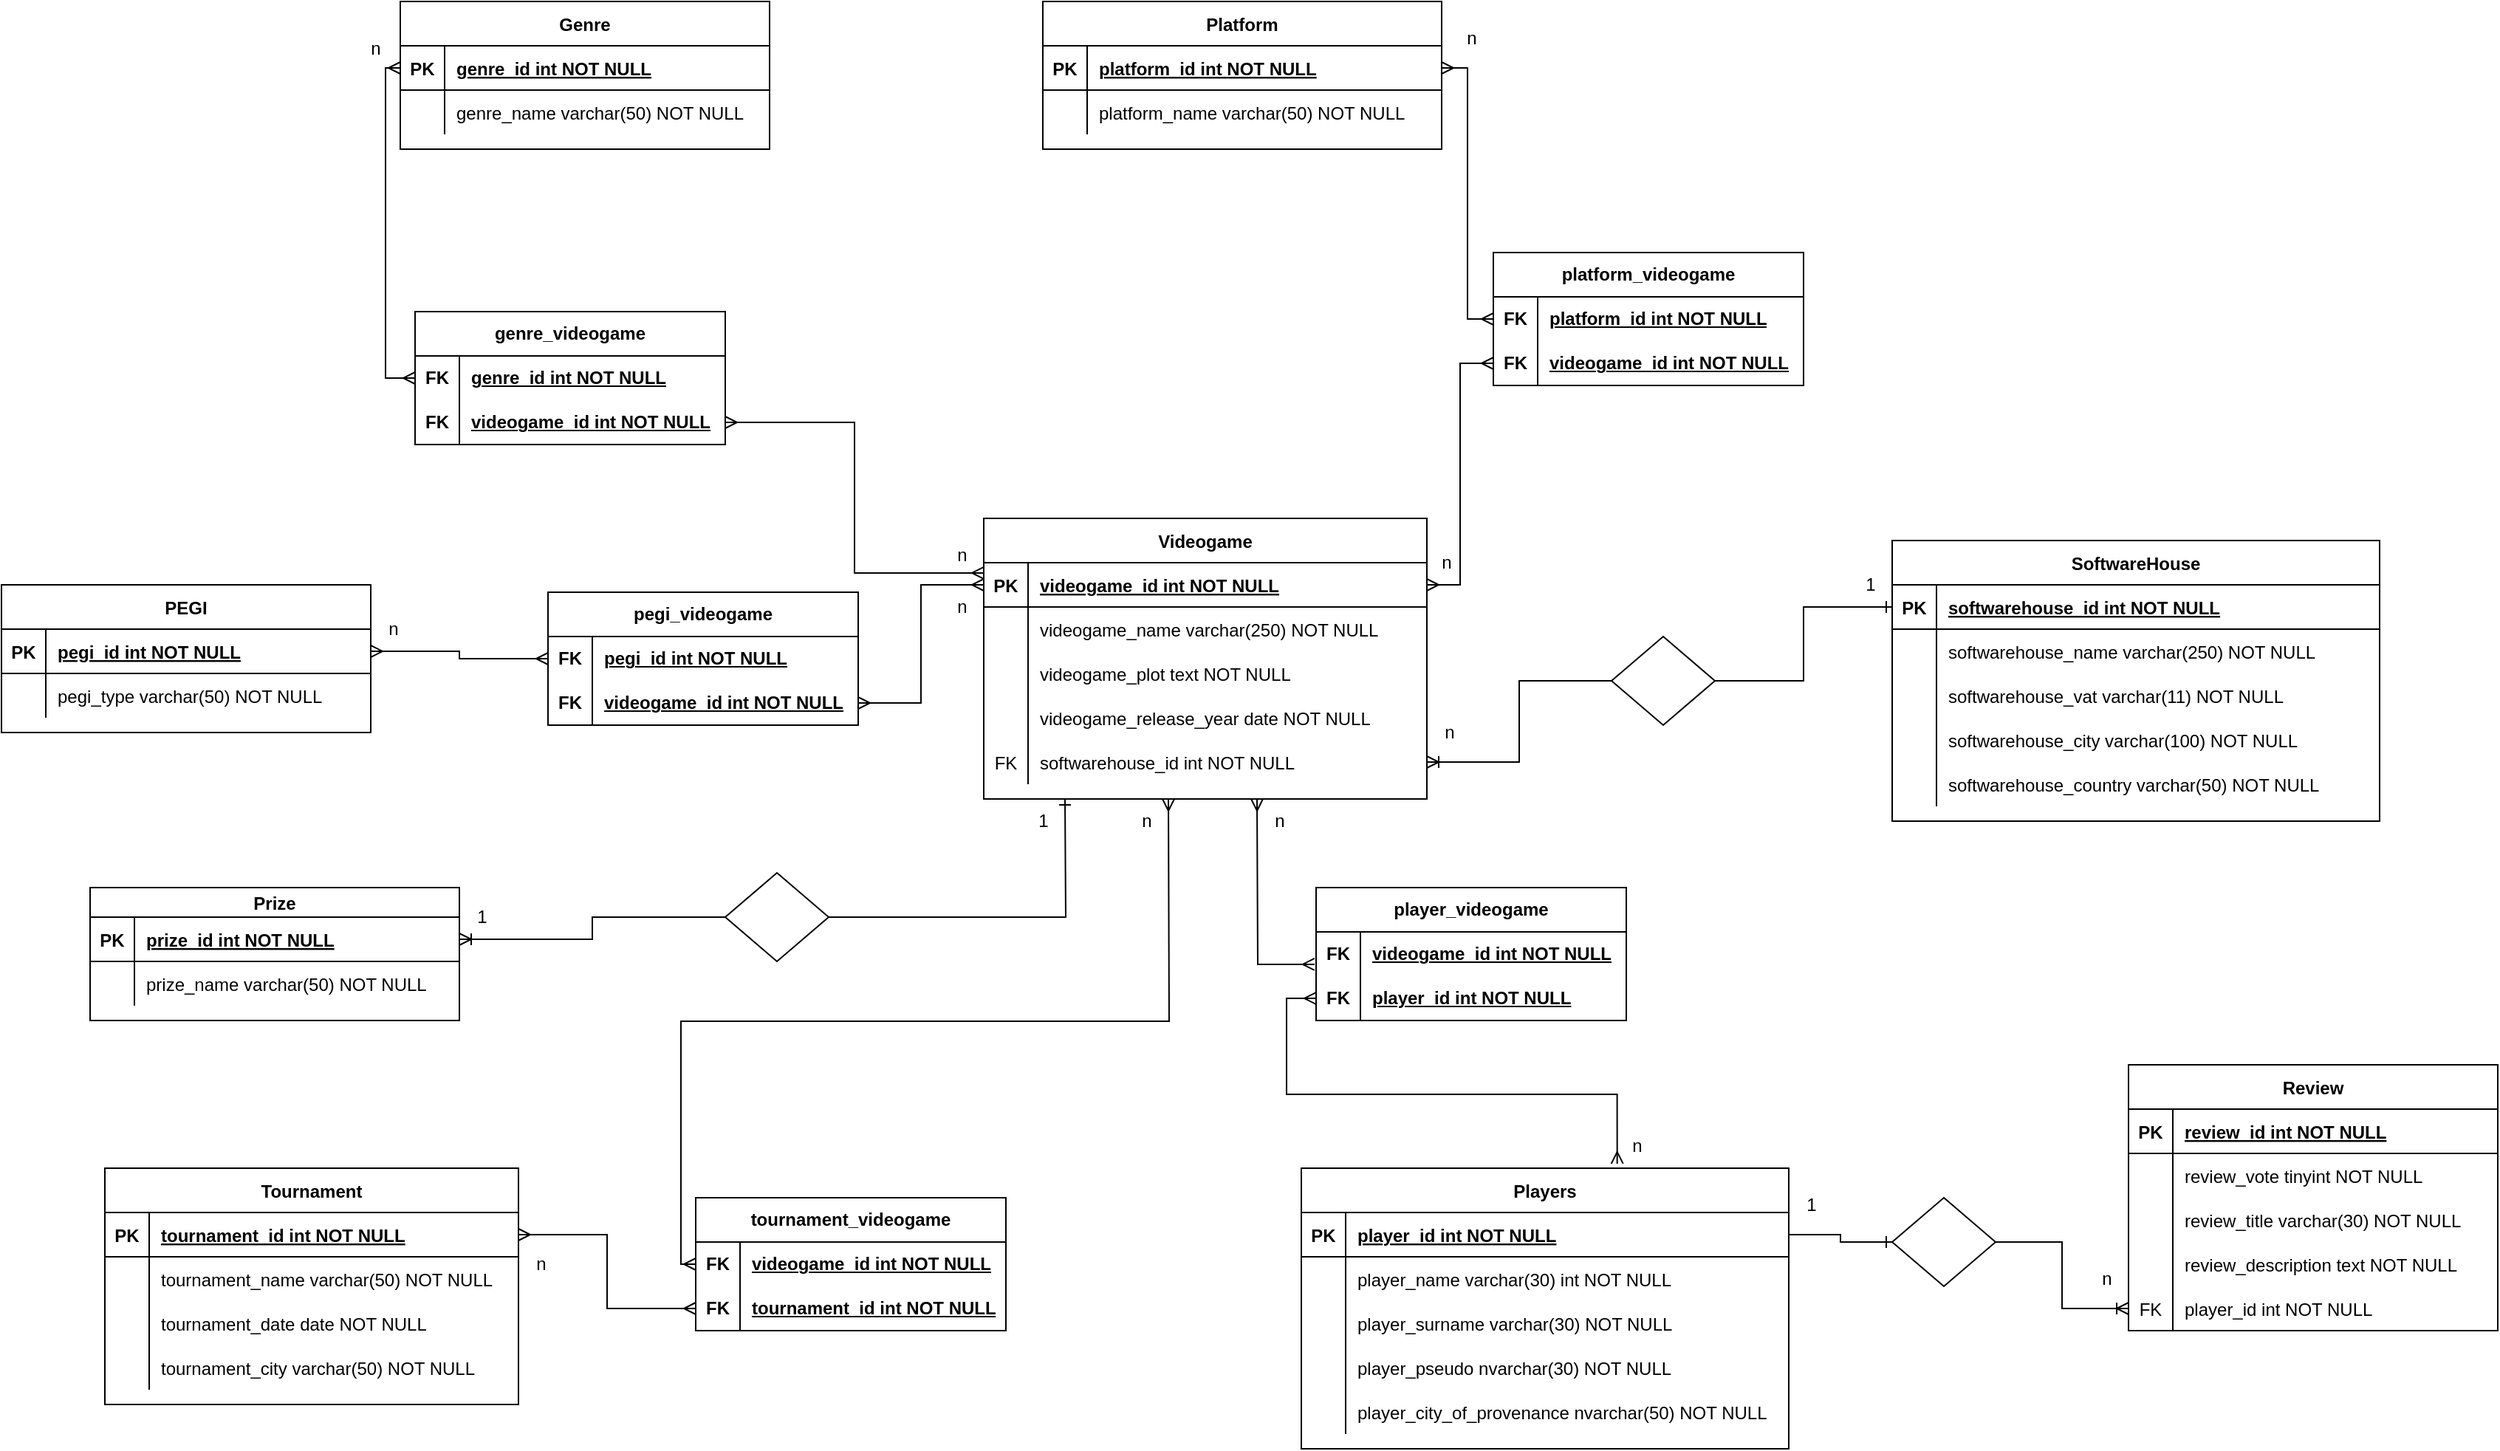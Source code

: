 <mxfile version="21.7.5" type="device">
  <diagram id="R2lEEEUBdFMjLlhIrx00" name="Page-1">
    <mxGraphModel dx="2284" dy="750" grid="1" gridSize="10" guides="1" tooltips="1" connect="1" arrows="1" fold="1" page="1" pageScale="1" pageWidth="850" pageHeight="1100" math="0" shadow="0" extFonts="Permanent Marker^https://fonts.googleapis.com/css?family=Permanent+Marker">
      <root>
        <mxCell id="0" />
        <mxCell id="1" parent="0" />
        <mxCell id="C-vyLk0tnHw3VtMMgP7b-2" value="SoftwareHouse" style="shape=table;startSize=30;container=1;collapsible=1;childLayout=tableLayout;fixedRows=1;rowLines=0;fontStyle=1;align=center;resizeLast=1;" parent="1" vertex="1">
          <mxGeometry x="1180" y="685" width="330" height="190" as="geometry" />
        </mxCell>
        <mxCell id="C-vyLk0tnHw3VtMMgP7b-3" value="" style="shape=partialRectangle;collapsible=0;dropTarget=0;pointerEvents=0;fillColor=none;points=[[0,0.5],[1,0.5]];portConstraint=eastwest;top=0;left=0;right=0;bottom=1;" parent="C-vyLk0tnHw3VtMMgP7b-2" vertex="1">
          <mxGeometry y="30" width="330" height="30" as="geometry" />
        </mxCell>
        <mxCell id="C-vyLk0tnHw3VtMMgP7b-4" value="PK" style="shape=partialRectangle;overflow=hidden;connectable=0;fillColor=none;top=0;left=0;bottom=0;right=0;fontStyle=1;" parent="C-vyLk0tnHw3VtMMgP7b-3" vertex="1">
          <mxGeometry width="30" height="30" as="geometry">
            <mxRectangle width="30" height="30" as="alternateBounds" />
          </mxGeometry>
        </mxCell>
        <mxCell id="C-vyLk0tnHw3VtMMgP7b-5" value="softwarehouse_id int NOT NULL " style="shape=partialRectangle;overflow=hidden;connectable=0;fillColor=none;top=0;left=0;bottom=0;right=0;align=left;spacingLeft=6;fontStyle=5;" parent="C-vyLk0tnHw3VtMMgP7b-3" vertex="1">
          <mxGeometry x="30" width="300" height="30" as="geometry">
            <mxRectangle width="300" height="30" as="alternateBounds" />
          </mxGeometry>
        </mxCell>
        <mxCell id="C-vyLk0tnHw3VtMMgP7b-6" value="" style="shape=partialRectangle;collapsible=0;dropTarget=0;pointerEvents=0;fillColor=none;points=[[0,0.5],[1,0.5]];portConstraint=eastwest;top=0;left=0;right=0;bottom=0;" parent="C-vyLk0tnHw3VtMMgP7b-2" vertex="1">
          <mxGeometry y="60" width="330" height="30" as="geometry" />
        </mxCell>
        <mxCell id="C-vyLk0tnHw3VtMMgP7b-7" value="" style="shape=partialRectangle;overflow=hidden;connectable=0;fillColor=none;top=0;left=0;bottom=0;right=0;" parent="C-vyLk0tnHw3VtMMgP7b-6" vertex="1">
          <mxGeometry width="30" height="30" as="geometry">
            <mxRectangle width="30" height="30" as="alternateBounds" />
          </mxGeometry>
        </mxCell>
        <mxCell id="C-vyLk0tnHw3VtMMgP7b-8" value="softwarehouse_name varchar(250) NOT NULL" style="shape=partialRectangle;overflow=hidden;connectable=0;fillColor=none;top=0;left=0;bottom=0;right=0;align=left;spacingLeft=6;" parent="C-vyLk0tnHw3VtMMgP7b-6" vertex="1">
          <mxGeometry x="30" width="300" height="30" as="geometry">
            <mxRectangle width="300" height="30" as="alternateBounds" />
          </mxGeometry>
        </mxCell>
        <mxCell id="C-vyLk0tnHw3VtMMgP7b-9" value="" style="shape=partialRectangle;collapsible=0;dropTarget=0;pointerEvents=0;fillColor=none;points=[[0,0.5],[1,0.5]];portConstraint=eastwest;top=0;left=0;right=0;bottom=0;" parent="C-vyLk0tnHw3VtMMgP7b-2" vertex="1">
          <mxGeometry y="90" width="330" height="30" as="geometry" />
        </mxCell>
        <mxCell id="C-vyLk0tnHw3VtMMgP7b-10" value="" style="shape=partialRectangle;overflow=hidden;connectable=0;fillColor=none;top=0;left=0;bottom=0;right=0;" parent="C-vyLk0tnHw3VtMMgP7b-9" vertex="1">
          <mxGeometry width="30" height="30" as="geometry">
            <mxRectangle width="30" height="30" as="alternateBounds" />
          </mxGeometry>
        </mxCell>
        <mxCell id="C-vyLk0tnHw3VtMMgP7b-11" value="softwarehouse_vat varchar(11) NOT NULL" style="shape=partialRectangle;overflow=hidden;connectable=0;fillColor=none;top=0;left=0;bottom=0;right=0;align=left;spacingLeft=6;" parent="C-vyLk0tnHw3VtMMgP7b-9" vertex="1">
          <mxGeometry x="30" width="300" height="30" as="geometry">
            <mxRectangle width="300" height="30" as="alternateBounds" />
          </mxGeometry>
        </mxCell>
        <mxCell id="b-ifQ3O4qDk8YQZ3brf4-93" value="" style="shape=partialRectangle;collapsible=0;dropTarget=0;pointerEvents=0;fillColor=none;points=[[0,0.5],[1,0.5]];portConstraint=eastwest;top=0;left=0;right=0;bottom=0;" parent="C-vyLk0tnHw3VtMMgP7b-2" vertex="1">
          <mxGeometry y="120" width="330" height="30" as="geometry" />
        </mxCell>
        <mxCell id="b-ifQ3O4qDk8YQZ3brf4-94" value="" style="shape=partialRectangle;overflow=hidden;connectable=0;fillColor=none;top=0;left=0;bottom=0;right=0;" parent="b-ifQ3O4qDk8YQZ3brf4-93" vertex="1">
          <mxGeometry width="30" height="30" as="geometry">
            <mxRectangle width="30" height="30" as="alternateBounds" />
          </mxGeometry>
        </mxCell>
        <mxCell id="b-ifQ3O4qDk8YQZ3brf4-95" value="softwarehouse_city varchar(100) NOT NULL" style="shape=partialRectangle;overflow=hidden;connectable=0;fillColor=none;top=0;left=0;bottom=0;right=0;align=left;spacingLeft=6;" parent="b-ifQ3O4qDk8YQZ3brf4-93" vertex="1">
          <mxGeometry x="30" width="300" height="30" as="geometry">
            <mxRectangle width="300" height="30" as="alternateBounds" />
          </mxGeometry>
        </mxCell>
        <mxCell id="b-ifQ3O4qDk8YQZ3brf4-96" value="" style="shape=partialRectangle;collapsible=0;dropTarget=0;pointerEvents=0;fillColor=none;points=[[0,0.5],[1,0.5]];portConstraint=eastwest;top=0;left=0;right=0;bottom=0;" parent="C-vyLk0tnHw3VtMMgP7b-2" vertex="1">
          <mxGeometry y="150" width="330" height="30" as="geometry" />
        </mxCell>
        <mxCell id="b-ifQ3O4qDk8YQZ3brf4-97" value="" style="shape=partialRectangle;overflow=hidden;connectable=0;fillColor=none;top=0;left=0;bottom=0;right=0;" parent="b-ifQ3O4qDk8YQZ3brf4-96" vertex="1">
          <mxGeometry width="30" height="30" as="geometry">
            <mxRectangle width="30" height="30" as="alternateBounds" />
          </mxGeometry>
        </mxCell>
        <mxCell id="b-ifQ3O4qDk8YQZ3brf4-98" value="softwarehouse_country varchar(50) NOT NULL" style="shape=partialRectangle;overflow=hidden;connectable=0;fillColor=none;top=0;left=0;bottom=0;right=0;align=left;spacingLeft=6;" parent="b-ifQ3O4qDk8YQZ3brf4-96" vertex="1">
          <mxGeometry x="30" width="300" height="30" as="geometry">
            <mxRectangle width="300" height="30" as="alternateBounds" />
          </mxGeometry>
        </mxCell>
        <mxCell id="C-vyLk0tnHw3VtMMgP7b-13" value="Platform" style="shape=table;startSize=30;container=1;collapsible=1;childLayout=tableLayout;fixedRows=1;rowLines=0;fontStyle=1;align=center;resizeLast=1;" parent="1" vertex="1">
          <mxGeometry x="605" y="320" width="270" height="100" as="geometry" />
        </mxCell>
        <mxCell id="C-vyLk0tnHw3VtMMgP7b-14" value="" style="shape=partialRectangle;collapsible=0;dropTarget=0;pointerEvents=0;fillColor=none;points=[[0,0.5],[1,0.5]];portConstraint=eastwest;top=0;left=0;right=0;bottom=1;" parent="C-vyLk0tnHw3VtMMgP7b-13" vertex="1">
          <mxGeometry y="30" width="270" height="30" as="geometry" />
        </mxCell>
        <mxCell id="C-vyLk0tnHw3VtMMgP7b-15" value="PK" style="shape=partialRectangle;overflow=hidden;connectable=0;fillColor=none;top=0;left=0;bottom=0;right=0;fontStyle=1;" parent="C-vyLk0tnHw3VtMMgP7b-14" vertex="1">
          <mxGeometry width="30" height="30" as="geometry">
            <mxRectangle width="30" height="30" as="alternateBounds" />
          </mxGeometry>
        </mxCell>
        <mxCell id="C-vyLk0tnHw3VtMMgP7b-16" value="platform_id int NOT NULL " style="shape=partialRectangle;overflow=hidden;connectable=0;fillColor=none;top=0;left=0;bottom=0;right=0;align=left;spacingLeft=6;fontStyle=5;" parent="C-vyLk0tnHw3VtMMgP7b-14" vertex="1">
          <mxGeometry x="30" width="240" height="30" as="geometry">
            <mxRectangle width="240" height="30" as="alternateBounds" />
          </mxGeometry>
        </mxCell>
        <mxCell id="C-vyLk0tnHw3VtMMgP7b-17" value="" style="shape=partialRectangle;collapsible=0;dropTarget=0;pointerEvents=0;fillColor=none;points=[[0,0.5],[1,0.5]];portConstraint=eastwest;top=0;left=0;right=0;bottom=0;" parent="C-vyLk0tnHw3VtMMgP7b-13" vertex="1">
          <mxGeometry y="60" width="270" height="30" as="geometry" />
        </mxCell>
        <mxCell id="C-vyLk0tnHw3VtMMgP7b-18" value="" style="shape=partialRectangle;overflow=hidden;connectable=0;fillColor=none;top=0;left=0;bottom=0;right=0;" parent="C-vyLk0tnHw3VtMMgP7b-17" vertex="1">
          <mxGeometry width="30" height="30" as="geometry">
            <mxRectangle width="30" height="30" as="alternateBounds" />
          </mxGeometry>
        </mxCell>
        <mxCell id="C-vyLk0tnHw3VtMMgP7b-19" value="platform_name varchar(50) NOT NULL" style="shape=partialRectangle;overflow=hidden;connectable=0;fillColor=none;top=0;left=0;bottom=0;right=0;align=left;spacingLeft=6;" parent="C-vyLk0tnHw3VtMMgP7b-17" vertex="1">
          <mxGeometry x="30" width="240" height="30" as="geometry">
            <mxRectangle width="240" height="30" as="alternateBounds" />
          </mxGeometry>
        </mxCell>
        <mxCell id="C-vyLk0tnHw3VtMMgP7b-23" value="Videogame" style="shape=table;startSize=30;container=1;collapsible=1;childLayout=tableLayout;fixedRows=1;rowLines=0;fontStyle=1;align=center;resizeLast=1;" parent="1" vertex="1">
          <mxGeometry x="565" y="670" width="300" height="190" as="geometry" />
        </mxCell>
        <mxCell id="C-vyLk0tnHw3VtMMgP7b-24" value="" style="shape=partialRectangle;collapsible=0;dropTarget=0;pointerEvents=0;fillColor=none;points=[[0,0.5],[1,0.5]];portConstraint=eastwest;top=0;left=0;right=0;bottom=1;" parent="C-vyLk0tnHw3VtMMgP7b-23" vertex="1">
          <mxGeometry y="30" width="300" height="30" as="geometry" />
        </mxCell>
        <mxCell id="C-vyLk0tnHw3VtMMgP7b-25" value="PK" style="shape=partialRectangle;overflow=hidden;connectable=0;fillColor=none;top=0;left=0;bottom=0;right=0;fontStyle=1;" parent="C-vyLk0tnHw3VtMMgP7b-24" vertex="1">
          <mxGeometry width="30" height="30" as="geometry">
            <mxRectangle width="30" height="30" as="alternateBounds" />
          </mxGeometry>
        </mxCell>
        <mxCell id="C-vyLk0tnHw3VtMMgP7b-26" value="videogame_id int NOT NULL " style="shape=partialRectangle;overflow=hidden;connectable=0;fillColor=none;top=0;left=0;bottom=0;right=0;align=left;spacingLeft=6;fontStyle=5;" parent="C-vyLk0tnHw3VtMMgP7b-24" vertex="1">
          <mxGeometry x="30" width="270" height="30" as="geometry">
            <mxRectangle width="270" height="30" as="alternateBounds" />
          </mxGeometry>
        </mxCell>
        <mxCell id="C-vyLk0tnHw3VtMMgP7b-27" value="" style="shape=partialRectangle;collapsible=0;dropTarget=0;pointerEvents=0;fillColor=none;points=[[0,0.5],[1,0.5]];portConstraint=eastwest;top=0;left=0;right=0;bottom=0;" parent="C-vyLk0tnHw3VtMMgP7b-23" vertex="1">
          <mxGeometry y="60" width="300" height="30" as="geometry" />
        </mxCell>
        <mxCell id="C-vyLk0tnHw3VtMMgP7b-28" value="" style="shape=partialRectangle;overflow=hidden;connectable=0;fillColor=none;top=0;left=0;bottom=0;right=0;" parent="C-vyLk0tnHw3VtMMgP7b-27" vertex="1">
          <mxGeometry width="30" height="30" as="geometry">
            <mxRectangle width="30" height="30" as="alternateBounds" />
          </mxGeometry>
        </mxCell>
        <mxCell id="C-vyLk0tnHw3VtMMgP7b-29" value="videogame_name varchar(250) NOT NULL" style="shape=partialRectangle;overflow=hidden;connectable=0;fillColor=none;top=0;left=0;bottom=0;right=0;align=left;spacingLeft=6;" parent="C-vyLk0tnHw3VtMMgP7b-27" vertex="1">
          <mxGeometry x="30" width="270" height="30" as="geometry">
            <mxRectangle width="270" height="30" as="alternateBounds" />
          </mxGeometry>
        </mxCell>
        <mxCell id="b-ifQ3O4qDk8YQZ3brf4-84" value="" style="shape=partialRectangle;collapsible=0;dropTarget=0;pointerEvents=0;fillColor=none;points=[[0,0.5],[1,0.5]];portConstraint=eastwest;top=0;left=0;right=0;bottom=0;" parent="C-vyLk0tnHw3VtMMgP7b-23" vertex="1">
          <mxGeometry y="90" width="300" height="30" as="geometry" />
        </mxCell>
        <mxCell id="b-ifQ3O4qDk8YQZ3brf4-85" value="" style="shape=partialRectangle;overflow=hidden;connectable=0;fillColor=none;top=0;left=0;bottom=0;right=0;" parent="b-ifQ3O4qDk8YQZ3brf4-84" vertex="1">
          <mxGeometry width="30" height="30" as="geometry">
            <mxRectangle width="30" height="30" as="alternateBounds" />
          </mxGeometry>
        </mxCell>
        <mxCell id="b-ifQ3O4qDk8YQZ3brf4-86" value="videogame_plot text NOT NULL" style="shape=partialRectangle;overflow=hidden;connectable=0;fillColor=none;top=0;left=0;bottom=0;right=0;align=left;spacingLeft=6;" parent="b-ifQ3O4qDk8YQZ3brf4-84" vertex="1">
          <mxGeometry x="30" width="270" height="30" as="geometry">
            <mxRectangle width="270" height="30" as="alternateBounds" />
          </mxGeometry>
        </mxCell>
        <mxCell id="b-ifQ3O4qDk8YQZ3brf4-87" value="" style="shape=partialRectangle;collapsible=0;dropTarget=0;pointerEvents=0;fillColor=none;points=[[0,0.5],[1,0.5]];portConstraint=eastwest;top=0;left=0;right=0;bottom=0;" parent="C-vyLk0tnHw3VtMMgP7b-23" vertex="1">
          <mxGeometry y="120" width="300" height="30" as="geometry" />
        </mxCell>
        <mxCell id="b-ifQ3O4qDk8YQZ3brf4-88" value="" style="shape=partialRectangle;overflow=hidden;connectable=0;fillColor=none;top=0;left=0;bottom=0;right=0;" parent="b-ifQ3O4qDk8YQZ3brf4-87" vertex="1">
          <mxGeometry width="30" height="30" as="geometry">
            <mxRectangle width="30" height="30" as="alternateBounds" />
          </mxGeometry>
        </mxCell>
        <mxCell id="b-ifQ3O4qDk8YQZ3brf4-89" value="videogame_release_year date NOT NULL" style="shape=partialRectangle;overflow=hidden;connectable=0;fillColor=none;top=0;left=0;bottom=0;right=0;align=left;spacingLeft=6;" parent="b-ifQ3O4qDk8YQZ3brf4-87" vertex="1">
          <mxGeometry x="30" width="270" height="30" as="geometry">
            <mxRectangle width="270" height="30" as="alternateBounds" />
          </mxGeometry>
        </mxCell>
        <mxCell id="b-ifQ3O4qDk8YQZ3brf4-115" value="" style="shape=partialRectangle;collapsible=0;dropTarget=0;pointerEvents=0;fillColor=none;points=[[0,0.5],[1,0.5]];portConstraint=eastwest;top=0;left=0;right=0;bottom=0;" parent="C-vyLk0tnHw3VtMMgP7b-23" vertex="1">
          <mxGeometry y="150" width="300" height="30" as="geometry" />
        </mxCell>
        <mxCell id="b-ifQ3O4qDk8YQZ3brf4-116" value="FK" style="shape=partialRectangle;overflow=hidden;connectable=0;fillColor=none;top=0;left=0;bottom=0;right=0;" parent="b-ifQ3O4qDk8YQZ3brf4-115" vertex="1">
          <mxGeometry width="30" height="30" as="geometry">
            <mxRectangle width="30" height="30" as="alternateBounds" />
          </mxGeometry>
        </mxCell>
        <mxCell id="b-ifQ3O4qDk8YQZ3brf4-117" value="softwarehouse_id int NOT NULL" style="shape=partialRectangle;overflow=hidden;connectable=0;fillColor=none;top=0;left=0;bottom=0;right=0;align=left;spacingLeft=6;" parent="b-ifQ3O4qDk8YQZ3brf4-115" vertex="1">
          <mxGeometry x="30" width="270" height="30" as="geometry">
            <mxRectangle width="270" height="30" as="alternateBounds" />
          </mxGeometry>
        </mxCell>
        <mxCell id="b-ifQ3O4qDk8YQZ3brf4-1" value="Genre" style="shape=table;startSize=30;container=1;collapsible=1;childLayout=tableLayout;fixedRows=1;rowLines=0;fontStyle=1;align=center;resizeLast=1;" parent="1" vertex="1">
          <mxGeometry x="170" y="320" width="250" height="100" as="geometry" />
        </mxCell>
        <mxCell id="b-ifQ3O4qDk8YQZ3brf4-2" value="" style="shape=partialRectangle;collapsible=0;dropTarget=0;pointerEvents=0;fillColor=none;points=[[0,0.5],[1,0.5]];portConstraint=eastwest;top=0;left=0;right=0;bottom=1;" parent="b-ifQ3O4qDk8YQZ3brf4-1" vertex="1">
          <mxGeometry y="30" width="250" height="30" as="geometry" />
        </mxCell>
        <mxCell id="b-ifQ3O4qDk8YQZ3brf4-3" value="PK" style="shape=partialRectangle;overflow=hidden;connectable=0;fillColor=none;top=0;left=0;bottom=0;right=0;fontStyle=1;" parent="b-ifQ3O4qDk8YQZ3brf4-2" vertex="1">
          <mxGeometry width="30" height="30" as="geometry">
            <mxRectangle width="30" height="30" as="alternateBounds" />
          </mxGeometry>
        </mxCell>
        <mxCell id="b-ifQ3O4qDk8YQZ3brf4-4" value="genre_id int NOT NULL " style="shape=partialRectangle;overflow=hidden;connectable=0;fillColor=none;top=0;left=0;bottom=0;right=0;align=left;spacingLeft=6;fontStyle=5;" parent="b-ifQ3O4qDk8YQZ3brf4-2" vertex="1">
          <mxGeometry x="30" width="220" height="30" as="geometry">
            <mxRectangle width="220" height="30" as="alternateBounds" />
          </mxGeometry>
        </mxCell>
        <mxCell id="b-ifQ3O4qDk8YQZ3brf4-5" value="" style="shape=partialRectangle;collapsible=0;dropTarget=0;pointerEvents=0;fillColor=none;points=[[0,0.5],[1,0.5]];portConstraint=eastwest;top=0;left=0;right=0;bottom=0;" parent="b-ifQ3O4qDk8YQZ3brf4-1" vertex="1">
          <mxGeometry y="60" width="250" height="30" as="geometry" />
        </mxCell>
        <mxCell id="b-ifQ3O4qDk8YQZ3brf4-6" value="" style="shape=partialRectangle;overflow=hidden;connectable=0;fillColor=none;top=0;left=0;bottom=0;right=0;" parent="b-ifQ3O4qDk8YQZ3brf4-5" vertex="1">
          <mxGeometry width="30" height="30" as="geometry">
            <mxRectangle width="30" height="30" as="alternateBounds" />
          </mxGeometry>
        </mxCell>
        <mxCell id="b-ifQ3O4qDk8YQZ3brf4-7" value="genre_name varchar(50) NOT NULL" style="shape=partialRectangle;overflow=hidden;connectable=0;fillColor=none;top=0;left=0;bottom=0;right=0;align=left;spacingLeft=6;" parent="b-ifQ3O4qDk8YQZ3brf4-5" vertex="1">
          <mxGeometry x="30" width="220" height="30" as="geometry">
            <mxRectangle width="220" height="30" as="alternateBounds" />
          </mxGeometry>
        </mxCell>
        <mxCell id="b-ifQ3O4qDk8YQZ3brf4-20" value="PEGI" style="shape=table;startSize=30;container=1;collapsible=1;childLayout=tableLayout;fixedRows=1;rowLines=0;fontStyle=1;align=center;resizeLast=1;" parent="1" vertex="1">
          <mxGeometry x="-100" y="715" width="250" height="100" as="geometry" />
        </mxCell>
        <mxCell id="b-ifQ3O4qDk8YQZ3brf4-21" value="" style="shape=partialRectangle;collapsible=0;dropTarget=0;pointerEvents=0;fillColor=none;points=[[0,0.5],[1,0.5]];portConstraint=eastwest;top=0;left=0;right=0;bottom=1;" parent="b-ifQ3O4qDk8YQZ3brf4-20" vertex="1">
          <mxGeometry y="30" width="250" height="30" as="geometry" />
        </mxCell>
        <mxCell id="b-ifQ3O4qDk8YQZ3brf4-22" value="PK" style="shape=partialRectangle;overflow=hidden;connectable=0;fillColor=none;top=0;left=0;bottom=0;right=0;fontStyle=1;" parent="b-ifQ3O4qDk8YQZ3brf4-21" vertex="1">
          <mxGeometry width="30" height="30" as="geometry">
            <mxRectangle width="30" height="30" as="alternateBounds" />
          </mxGeometry>
        </mxCell>
        <mxCell id="b-ifQ3O4qDk8YQZ3brf4-23" value="pegi_id int NOT NULL " style="shape=partialRectangle;overflow=hidden;connectable=0;fillColor=none;top=0;left=0;bottom=0;right=0;align=left;spacingLeft=6;fontStyle=5;" parent="b-ifQ3O4qDk8YQZ3brf4-21" vertex="1">
          <mxGeometry x="30" width="220" height="30" as="geometry">
            <mxRectangle width="220" height="30" as="alternateBounds" />
          </mxGeometry>
        </mxCell>
        <mxCell id="b-ifQ3O4qDk8YQZ3brf4-24" value="" style="shape=partialRectangle;collapsible=0;dropTarget=0;pointerEvents=0;fillColor=none;points=[[0,0.5],[1,0.5]];portConstraint=eastwest;top=0;left=0;right=0;bottom=0;" parent="b-ifQ3O4qDk8YQZ3brf4-20" vertex="1">
          <mxGeometry y="60" width="250" height="30" as="geometry" />
        </mxCell>
        <mxCell id="b-ifQ3O4qDk8YQZ3brf4-25" value="" style="shape=partialRectangle;overflow=hidden;connectable=0;fillColor=none;top=0;left=0;bottom=0;right=0;" parent="b-ifQ3O4qDk8YQZ3brf4-24" vertex="1">
          <mxGeometry width="30" height="30" as="geometry">
            <mxRectangle width="30" height="30" as="alternateBounds" />
          </mxGeometry>
        </mxCell>
        <mxCell id="b-ifQ3O4qDk8YQZ3brf4-26" value="pegi_type varchar(50) NOT NULL" style="shape=partialRectangle;overflow=hidden;connectable=0;fillColor=none;top=0;left=0;bottom=0;right=0;align=left;spacingLeft=6;" parent="b-ifQ3O4qDk8YQZ3brf4-24" vertex="1">
          <mxGeometry x="30" width="220" height="30" as="geometry">
            <mxRectangle width="220" height="30" as="alternateBounds" />
          </mxGeometry>
        </mxCell>
        <mxCell id="b-ifQ3O4qDk8YQZ3brf4-30" value="Tournament" style="shape=table;startSize=30;container=1;collapsible=1;childLayout=tableLayout;fixedRows=1;rowLines=0;fontStyle=1;align=center;resizeLast=1;" parent="1" vertex="1">
          <mxGeometry x="-30" y="1110" width="280" height="160" as="geometry" />
        </mxCell>
        <mxCell id="b-ifQ3O4qDk8YQZ3brf4-31" value="" style="shape=partialRectangle;collapsible=0;dropTarget=0;pointerEvents=0;fillColor=none;points=[[0,0.5],[1,0.5]];portConstraint=eastwest;top=0;left=0;right=0;bottom=1;" parent="b-ifQ3O4qDk8YQZ3brf4-30" vertex="1">
          <mxGeometry y="30" width="280" height="30" as="geometry" />
        </mxCell>
        <mxCell id="b-ifQ3O4qDk8YQZ3brf4-32" value="PK" style="shape=partialRectangle;overflow=hidden;connectable=0;fillColor=none;top=0;left=0;bottom=0;right=0;fontStyle=1;" parent="b-ifQ3O4qDk8YQZ3brf4-31" vertex="1">
          <mxGeometry width="30" height="30" as="geometry">
            <mxRectangle width="30" height="30" as="alternateBounds" />
          </mxGeometry>
        </mxCell>
        <mxCell id="b-ifQ3O4qDk8YQZ3brf4-33" value="tournament_id int NOT NULL " style="shape=partialRectangle;overflow=hidden;connectable=0;fillColor=none;top=0;left=0;bottom=0;right=0;align=left;spacingLeft=6;fontStyle=5;" parent="b-ifQ3O4qDk8YQZ3brf4-31" vertex="1">
          <mxGeometry x="30" width="250" height="30" as="geometry">
            <mxRectangle width="250" height="30" as="alternateBounds" />
          </mxGeometry>
        </mxCell>
        <mxCell id="b-ifQ3O4qDk8YQZ3brf4-34" value="" style="shape=partialRectangle;collapsible=0;dropTarget=0;pointerEvents=0;fillColor=none;points=[[0,0.5],[1,0.5]];portConstraint=eastwest;top=0;left=0;right=0;bottom=0;" parent="b-ifQ3O4qDk8YQZ3brf4-30" vertex="1">
          <mxGeometry y="60" width="280" height="30" as="geometry" />
        </mxCell>
        <mxCell id="b-ifQ3O4qDk8YQZ3brf4-35" value="" style="shape=partialRectangle;overflow=hidden;connectable=0;fillColor=none;top=0;left=0;bottom=0;right=0;" parent="b-ifQ3O4qDk8YQZ3brf4-34" vertex="1">
          <mxGeometry width="30" height="30" as="geometry">
            <mxRectangle width="30" height="30" as="alternateBounds" />
          </mxGeometry>
        </mxCell>
        <mxCell id="b-ifQ3O4qDk8YQZ3brf4-36" value="tournament_name varchar(50) NOT NULL" style="shape=partialRectangle;overflow=hidden;connectable=0;fillColor=none;top=0;left=0;bottom=0;right=0;align=left;spacingLeft=6;" parent="b-ifQ3O4qDk8YQZ3brf4-34" vertex="1">
          <mxGeometry x="30" width="250" height="30" as="geometry">
            <mxRectangle width="250" height="30" as="alternateBounds" />
          </mxGeometry>
        </mxCell>
        <mxCell id="b-ifQ3O4qDk8YQZ3brf4-37" value="" style="shape=partialRectangle;collapsible=0;dropTarget=0;pointerEvents=0;fillColor=none;points=[[0,0.5],[1,0.5]];portConstraint=eastwest;top=0;left=0;right=0;bottom=0;" parent="b-ifQ3O4qDk8YQZ3brf4-30" vertex="1">
          <mxGeometry y="90" width="280" height="30" as="geometry" />
        </mxCell>
        <mxCell id="b-ifQ3O4qDk8YQZ3brf4-38" value="" style="shape=partialRectangle;overflow=hidden;connectable=0;fillColor=none;top=0;left=0;bottom=0;right=0;" parent="b-ifQ3O4qDk8YQZ3brf4-37" vertex="1">
          <mxGeometry width="30" height="30" as="geometry">
            <mxRectangle width="30" height="30" as="alternateBounds" />
          </mxGeometry>
        </mxCell>
        <mxCell id="b-ifQ3O4qDk8YQZ3brf4-39" value="tournament_date date NOT NULL" style="shape=partialRectangle;overflow=hidden;connectable=0;fillColor=none;top=0;left=0;bottom=0;right=0;align=left;spacingLeft=6;" parent="b-ifQ3O4qDk8YQZ3brf4-37" vertex="1">
          <mxGeometry x="30" width="250" height="30" as="geometry">
            <mxRectangle width="250" height="30" as="alternateBounds" />
          </mxGeometry>
        </mxCell>
        <mxCell id="b-ifQ3O4qDk8YQZ3brf4-101" value="" style="shape=partialRectangle;collapsible=0;dropTarget=0;pointerEvents=0;fillColor=none;points=[[0,0.5],[1,0.5]];portConstraint=eastwest;top=0;left=0;right=0;bottom=0;" parent="b-ifQ3O4qDk8YQZ3brf4-30" vertex="1">
          <mxGeometry y="120" width="280" height="30" as="geometry" />
        </mxCell>
        <mxCell id="b-ifQ3O4qDk8YQZ3brf4-102" value="" style="shape=partialRectangle;overflow=hidden;connectable=0;fillColor=none;top=0;left=0;bottom=0;right=0;" parent="b-ifQ3O4qDk8YQZ3brf4-101" vertex="1">
          <mxGeometry width="30" height="30" as="geometry">
            <mxRectangle width="30" height="30" as="alternateBounds" />
          </mxGeometry>
        </mxCell>
        <mxCell id="b-ifQ3O4qDk8YQZ3brf4-103" value="tournament_city varchar(50) NOT NULL" style="shape=partialRectangle;overflow=hidden;connectable=0;fillColor=none;top=0;left=0;bottom=0;right=0;align=left;spacingLeft=6;" parent="b-ifQ3O4qDk8YQZ3brf4-101" vertex="1">
          <mxGeometry x="30" width="250" height="30" as="geometry">
            <mxRectangle width="250" height="30" as="alternateBounds" />
          </mxGeometry>
        </mxCell>
        <mxCell id="b-ifQ3O4qDk8YQZ3brf4-40" value="Players" style="shape=table;startSize=30;container=1;collapsible=1;childLayout=tableLayout;fixedRows=1;rowLines=0;fontStyle=1;align=center;resizeLast=1;" parent="1" vertex="1">
          <mxGeometry x="780" y="1110" width="330" height="190" as="geometry" />
        </mxCell>
        <mxCell id="b-ifQ3O4qDk8YQZ3brf4-41" value="" style="shape=partialRectangle;collapsible=0;dropTarget=0;pointerEvents=0;fillColor=none;points=[[0,0.5],[1,0.5]];portConstraint=eastwest;top=0;left=0;right=0;bottom=1;" parent="b-ifQ3O4qDk8YQZ3brf4-40" vertex="1">
          <mxGeometry y="30" width="330" height="30" as="geometry" />
        </mxCell>
        <mxCell id="b-ifQ3O4qDk8YQZ3brf4-42" value="PK" style="shape=partialRectangle;overflow=hidden;connectable=0;fillColor=none;top=0;left=0;bottom=0;right=0;fontStyle=1;" parent="b-ifQ3O4qDk8YQZ3brf4-41" vertex="1">
          <mxGeometry width="30" height="30" as="geometry">
            <mxRectangle width="30" height="30" as="alternateBounds" />
          </mxGeometry>
        </mxCell>
        <mxCell id="b-ifQ3O4qDk8YQZ3brf4-43" value="player_id int NOT NULL " style="shape=partialRectangle;overflow=hidden;connectable=0;fillColor=none;top=0;left=0;bottom=0;right=0;align=left;spacingLeft=6;fontStyle=5;" parent="b-ifQ3O4qDk8YQZ3brf4-41" vertex="1">
          <mxGeometry x="30" width="300" height="30" as="geometry">
            <mxRectangle width="300" height="30" as="alternateBounds" />
          </mxGeometry>
        </mxCell>
        <mxCell id="b-ifQ3O4qDk8YQZ3brf4-44" value="" style="shape=partialRectangle;collapsible=0;dropTarget=0;pointerEvents=0;fillColor=none;points=[[0,0.5],[1,0.5]];portConstraint=eastwest;top=0;left=0;right=0;bottom=0;" parent="b-ifQ3O4qDk8YQZ3brf4-40" vertex="1">
          <mxGeometry y="60" width="330" height="30" as="geometry" />
        </mxCell>
        <mxCell id="b-ifQ3O4qDk8YQZ3brf4-45" value="" style="shape=partialRectangle;overflow=hidden;connectable=0;fillColor=none;top=0;left=0;bottom=0;right=0;" parent="b-ifQ3O4qDk8YQZ3brf4-44" vertex="1">
          <mxGeometry width="30" height="30" as="geometry">
            <mxRectangle width="30" height="30" as="alternateBounds" />
          </mxGeometry>
        </mxCell>
        <mxCell id="b-ifQ3O4qDk8YQZ3brf4-46" value="player_name varchar(30) int NOT NULL" style="shape=partialRectangle;overflow=hidden;connectable=0;fillColor=none;top=0;left=0;bottom=0;right=0;align=left;spacingLeft=6;" parent="b-ifQ3O4qDk8YQZ3brf4-44" vertex="1">
          <mxGeometry x="30" width="300" height="30" as="geometry">
            <mxRectangle width="300" height="30" as="alternateBounds" />
          </mxGeometry>
        </mxCell>
        <mxCell id="b-ifQ3O4qDk8YQZ3brf4-47" value="" style="shape=partialRectangle;collapsible=0;dropTarget=0;pointerEvents=0;fillColor=none;points=[[0,0.5],[1,0.5]];portConstraint=eastwest;top=0;left=0;right=0;bottom=0;" parent="b-ifQ3O4qDk8YQZ3brf4-40" vertex="1">
          <mxGeometry y="90" width="330" height="30" as="geometry" />
        </mxCell>
        <mxCell id="b-ifQ3O4qDk8YQZ3brf4-48" value="" style="shape=partialRectangle;overflow=hidden;connectable=0;fillColor=none;top=0;left=0;bottom=0;right=0;" parent="b-ifQ3O4qDk8YQZ3brf4-47" vertex="1">
          <mxGeometry width="30" height="30" as="geometry">
            <mxRectangle width="30" height="30" as="alternateBounds" />
          </mxGeometry>
        </mxCell>
        <mxCell id="b-ifQ3O4qDk8YQZ3brf4-49" value="player_surname varchar(30) NOT NULL" style="shape=partialRectangle;overflow=hidden;connectable=0;fillColor=none;top=0;left=0;bottom=0;right=0;align=left;spacingLeft=6;" parent="b-ifQ3O4qDk8YQZ3brf4-47" vertex="1">
          <mxGeometry x="30" width="300" height="30" as="geometry">
            <mxRectangle width="300" height="30" as="alternateBounds" />
          </mxGeometry>
        </mxCell>
        <mxCell id="b-ifQ3O4qDk8YQZ3brf4-104" value="" style="shape=partialRectangle;collapsible=0;dropTarget=0;pointerEvents=0;fillColor=none;points=[[0,0.5],[1,0.5]];portConstraint=eastwest;top=0;left=0;right=0;bottom=0;" parent="b-ifQ3O4qDk8YQZ3brf4-40" vertex="1">
          <mxGeometry y="120" width="330" height="30" as="geometry" />
        </mxCell>
        <mxCell id="b-ifQ3O4qDk8YQZ3brf4-105" value="" style="shape=partialRectangle;overflow=hidden;connectable=0;fillColor=none;top=0;left=0;bottom=0;right=0;" parent="b-ifQ3O4qDk8YQZ3brf4-104" vertex="1">
          <mxGeometry width="30" height="30" as="geometry">
            <mxRectangle width="30" height="30" as="alternateBounds" />
          </mxGeometry>
        </mxCell>
        <mxCell id="b-ifQ3O4qDk8YQZ3brf4-106" value="player_pseudo nvarchar(30) NOT NULL" style="shape=partialRectangle;overflow=hidden;connectable=0;fillColor=none;top=0;left=0;bottom=0;right=0;align=left;spacingLeft=6;" parent="b-ifQ3O4qDk8YQZ3brf4-104" vertex="1">
          <mxGeometry x="30" width="300" height="30" as="geometry">
            <mxRectangle width="300" height="30" as="alternateBounds" />
          </mxGeometry>
        </mxCell>
        <mxCell id="b-ifQ3O4qDk8YQZ3brf4-107" value="" style="shape=partialRectangle;collapsible=0;dropTarget=0;pointerEvents=0;fillColor=none;points=[[0,0.5],[1,0.5]];portConstraint=eastwest;top=0;left=0;right=0;bottom=0;" parent="b-ifQ3O4qDk8YQZ3brf4-40" vertex="1">
          <mxGeometry y="150" width="330" height="30" as="geometry" />
        </mxCell>
        <mxCell id="b-ifQ3O4qDk8YQZ3brf4-108" value="" style="shape=partialRectangle;overflow=hidden;connectable=0;fillColor=none;top=0;left=0;bottom=0;right=0;" parent="b-ifQ3O4qDk8YQZ3brf4-107" vertex="1">
          <mxGeometry width="30" height="30" as="geometry">
            <mxRectangle width="30" height="30" as="alternateBounds" />
          </mxGeometry>
        </mxCell>
        <mxCell id="b-ifQ3O4qDk8YQZ3brf4-109" value="player_city_of_provenance nvarchar(50) NOT NULL" style="shape=partialRectangle;overflow=hidden;connectable=0;fillColor=none;top=0;left=0;bottom=0;right=0;align=left;spacingLeft=6;" parent="b-ifQ3O4qDk8YQZ3brf4-107" vertex="1">
          <mxGeometry x="30" width="300" height="30" as="geometry">
            <mxRectangle width="300" height="30" as="alternateBounds" />
          </mxGeometry>
        </mxCell>
        <mxCell id="b-ifQ3O4qDk8YQZ3brf4-50" value="Prize" style="shape=table;startSize=20;container=1;collapsible=1;childLayout=tableLayout;fixedRows=1;rowLines=0;fontStyle=1;align=center;resizeLast=1;" parent="1" vertex="1">
          <mxGeometry x="-40" y="920" width="250" height="90" as="geometry" />
        </mxCell>
        <mxCell id="b-ifQ3O4qDk8YQZ3brf4-51" value="" style="shape=partialRectangle;collapsible=0;dropTarget=0;pointerEvents=0;fillColor=none;points=[[0,0.5],[1,0.5]];portConstraint=eastwest;top=0;left=0;right=0;bottom=1;" parent="b-ifQ3O4qDk8YQZ3brf4-50" vertex="1">
          <mxGeometry y="20" width="250" height="30" as="geometry" />
        </mxCell>
        <mxCell id="b-ifQ3O4qDk8YQZ3brf4-52" value="PK" style="shape=partialRectangle;overflow=hidden;connectable=0;fillColor=none;top=0;left=0;bottom=0;right=0;fontStyle=1;" parent="b-ifQ3O4qDk8YQZ3brf4-51" vertex="1">
          <mxGeometry width="30" height="30" as="geometry">
            <mxRectangle width="30" height="30" as="alternateBounds" />
          </mxGeometry>
        </mxCell>
        <mxCell id="b-ifQ3O4qDk8YQZ3brf4-53" value="prize_id int NOT NULL " style="shape=partialRectangle;overflow=hidden;connectable=0;fillColor=none;top=0;left=0;bottom=0;right=0;align=left;spacingLeft=6;fontStyle=5;" parent="b-ifQ3O4qDk8YQZ3brf4-51" vertex="1">
          <mxGeometry x="30" width="220" height="30" as="geometry">
            <mxRectangle width="220" height="30" as="alternateBounds" />
          </mxGeometry>
        </mxCell>
        <mxCell id="b-ifQ3O4qDk8YQZ3brf4-54" value="" style="shape=partialRectangle;collapsible=0;dropTarget=0;pointerEvents=0;fillColor=none;points=[[0,0.5],[1,0.5]];portConstraint=eastwest;top=0;left=0;right=0;bottom=0;" parent="b-ifQ3O4qDk8YQZ3brf4-50" vertex="1">
          <mxGeometry y="50" width="250" height="30" as="geometry" />
        </mxCell>
        <mxCell id="b-ifQ3O4qDk8YQZ3brf4-55" value="" style="shape=partialRectangle;overflow=hidden;connectable=0;fillColor=none;top=0;left=0;bottom=0;right=0;" parent="b-ifQ3O4qDk8YQZ3brf4-54" vertex="1">
          <mxGeometry width="30" height="30" as="geometry">
            <mxRectangle width="30" height="30" as="alternateBounds" />
          </mxGeometry>
        </mxCell>
        <mxCell id="b-ifQ3O4qDk8YQZ3brf4-56" value="prize_name varchar(50) NOT NULL" style="shape=partialRectangle;overflow=hidden;connectable=0;fillColor=none;top=0;left=0;bottom=0;right=0;align=left;spacingLeft=6;" parent="b-ifQ3O4qDk8YQZ3brf4-54" vertex="1">
          <mxGeometry x="30" width="220" height="30" as="geometry">
            <mxRectangle width="220" height="30" as="alternateBounds" />
          </mxGeometry>
        </mxCell>
        <mxCell id="b-ifQ3O4qDk8YQZ3brf4-60" value="Review" style="shape=table;startSize=30;container=1;collapsible=1;childLayout=tableLayout;fixedRows=1;rowLines=0;fontStyle=1;align=center;resizeLast=1;" parent="1" vertex="1">
          <mxGeometry x="1340" y="1040" width="250" height="180" as="geometry" />
        </mxCell>
        <mxCell id="b-ifQ3O4qDk8YQZ3brf4-61" value="" style="shape=partialRectangle;collapsible=0;dropTarget=0;pointerEvents=0;fillColor=none;points=[[0,0.5],[1,0.5]];portConstraint=eastwest;top=0;left=0;right=0;bottom=1;" parent="b-ifQ3O4qDk8YQZ3brf4-60" vertex="1">
          <mxGeometry y="30" width="250" height="30" as="geometry" />
        </mxCell>
        <mxCell id="b-ifQ3O4qDk8YQZ3brf4-62" value="PK" style="shape=partialRectangle;overflow=hidden;connectable=0;fillColor=none;top=0;left=0;bottom=0;right=0;fontStyle=1;" parent="b-ifQ3O4qDk8YQZ3brf4-61" vertex="1">
          <mxGeometry width="30" height="30" as="geometry">
            <mxRectangle width="30" height="30" as="alternateBounds" />
          </mxGeometry>
        </mxCell>
        <mxCell id="b-ifQ3O4qDk8YQZ3brf4-63" value="review_id int NOT NULL " style="shape=partialRectangle;overflow=hidden;connectable=0;fillColor=none;top=0;left=0;bottom=0;right=0;align=left;spacingLeft=6;fontStyle=5;" parent="b-ifQ3O4qDk8YQZ3brf4-61" vertex="1">
          <mxGeometry x="30" width="220" height="30" as="geometry">
            <mxRectangle width="220" height="30" as="alternateBounds" />
          </mxGeometry>
        </mxCell>
        <mxCell id="b-ifQ3O4qDk8YQZ3brf4-64" value="" style="shape=partialRectangle;collapsible=0;dropTarget=0;pointerEvents=0;fillColor=none;points=[[0,0.5],[1,0.5]];portConstraint=eastwest;top=0;left=0;right=0;bottom=0;" parent="b-ifQ3O4qDk8YQZ3brf4-60" vertex="1">
          <mxGeometry y="60" width="250" height="30" as="geometry" />
        </mxCell>
        <mxCell id="b-ifQ3O4qDk8YQZ3brf4-65" value="" style="shape=partialRectangle;overflow=hidden;connectable=0;fillColor=none;top=0;left=0;bottom=0;right=0;" parent="b-ifQ3O4qDk8YQZ3brf4-64" vertex="1">
          <mxGeometry width="30" height="30" as="geometry">
            <mxRectangle width="30" height="30" as="alternateBounds" />
          </mxGeometry>
        </mxCell>
        <mxCell id="b-ifQ3O4qDk8YQZ3brf4-66" value="review_vote tinyint NOT NULL" style="shape=partialRectangle;overflow=hidden;connectable=0;fillColor=none;top=0;left=0;bottom=0;right=0;align=left;spacingLeft=6;" parent="b-ifQ3O4qDk8YQZ3brf4-64" vertex="1">
          <mxGeometry x="30" width="220" height="30" as="geometry">
            <mxRectangle width="220" height="30" as="alternateBounds" />
          </mxGeometry>
        </mxCell>
        <mxCell id="b-ifQ3O4qDk8YQZ3brf4-165" value="" style="shape=partialRectangle;collapsible=0;dropTarget=0;pointerEvents=0;fillColor=none;points=[[0,0.5],[1,0.5]];portConstraint=eastwest;top=0;left=0;right=0;bottom=0;" parent="b-ifQ3O4qDk8YQZ3brf4-60" vertex="1">
          <mxGeometry y="90" width="250" height="30" as="geometry" />
        </mxCell>
        <mxCell id="b-ifQ3O4qDk8YQZ3brf4-166" value="" style="shape=partialRectangle;overflow=hidden;connectable=0;fillColor=none;top=0;left=0;bottom=0;right=0;" parent="b-ifQ3O4qDk8YQZ3brf4-165" vertex="1">
          <mxGeometry width="30" height="30" as="geometry">
            <mxRectangle width="30" height="30" as="alternateBounds" />
          </mxGeometry>
        </mxCell>
        <mxCell id="b-ifQ3O4qDk8YQZ3brf4-167" value="review_title varchar(30) NOT NULL" style="shape=partialRectangle;overflow=hidden;connectable=0;fillColor=none;top=0;left=0;bottom=0;right=0;align=left;spacingLeft=6;" parent="b-ifQ3O4qDk8YQZ3brf4-165" vertex="1">
          <mxGeometry x="30" width="220" height="30" as="geometry">
            <mxRectangle width="220" height="30" as="alternateBounds" />
          </mxGeometry>
        </mxCell>
        <mxCell id="b-ifQ3O4qDk8YQZ3brf4-168" value="" style="shape=partialRectangle;collapsible=0;dropTarget=0;pointerEvents=0;fillColor=none;points=[[0,0.5],[1,0.5]];portConstraint=eastwest;top=0;left=0;right=0;bottom=0;" parent="b-ifQ3O4qDk8YQZ3brf4-60" vertex="1">
          <mxGeometry y="120" width="250" height="30" as="geometry" />
        </mxCell>
        <mxCell id="b-ifQ3O4qDk8YQZ3brf4-169" value="" style="shape=partialRectangle;overflow=hidden;connectable=0;fillColor=none;top=0;left=0;bottom=0;right=0;" parent="b-ifQ3O4qDk8YQZ3brf4-168" vertex="1">
          <mxGeometry width="30" height="30" as="geometry">
            <mxRectangle width="30" height="30" as="alternateBounds" />
          </mxGeometry>
        </mxCell>
        <mxCell id="b-ifQ3O4qDk8YQZ3brf4-170" value="review_description text NOT NULL" style="shape=partialRectangle;overflow=hidden;connectable=0;fillColor=none;top=0;left=0;bottom=0;right=0;align=left;spacingLeft=6;" parent="b-ifQ3O4qDk8YQZ3brf4-168" vertex="1">
          <mxGeometry x="30" width="220" height="30" as="geometry">
            <mxRectangle width="220" height="30" as="alternateBounds" />
          </mxGeometry>
        </mxCell>
        <mxCell id="b-ifQ3O4qDk8YQZ3brf4-175" value="" style="shape=partialRectangle;collapsible=0;dropTarget=0;pointerEvents=0;fillColor=none;points=[[0,0.5],[1,0.5]];portConstraint=eastwest;top=0;left=0;right=0;bottom=0;" parent="b-ifQ3O4qDk8YQZ3brf4-60" vertex="1">
          <mxGeometry y="150" width="250" height="30" as="geometry" />
        </mxCell>
        <mxCell id="b-ifQ3O4qDk8YQZ3brf4-176" value="FK" style="shape=partialRectangle;overflow=hidden;connectable=0;fillColor=none;top=0;left=0;bottom=0;right=0;" parent="b-ifQ3O4qDk8YQZ3brf4-175" vertex="1">
          <mxGeometry width="30" height="30" as="geometry">
            <mxRectangle width="30" height="30" as="alternateBounds" />
          </mxGeometry>
        </mxCell>
        <mxCell id="b-ifQ3O4qDk8YQZ3brf4-177" value="player_id int NOT NULL" style="shape=partialRectangle;overflow=hidden;connectable=0;fillColor=none;top=0;left=0;bottom=0;right=0;align=left;spacingLeft=6;" parent="b-ifQ3O4qDk8YQZ3brf4-175" vertex="1">
          <mxGeometry x="30" width="220" height="30" as="geometry">
            <mxRectangle width="220" height="30" as="alternateBounds" />
          </mxGeometry>
        </mxCell>
        <mxCell id="b-ifQ3O4qDk8YQZ3brf4-110" value="" style="rhombus;whiteSpace=wrap;html=1;" parent="1" vertex="1">
          <mxGeometry x="990" y="750" width="70" height="60" as="geometry" />
        </mxCell>
        <mxCell id="b-ifQ3O4qDk8YQZ3brf4-113" value="1" style="text;html=1;align=center;verticalAlign=middle;resizable=0;points=[];autosize=1;strokeColor=none;fillColor=none;" parent="1" vertex="1">
          <mxGeometry x="1150" y="700" width="30" height="30" as="geometry" />
        </mxCell>
        <mxCell id="b-ifQ3O4qDk8YQZ3brf4-114" value="n" style="text;html=1;align=center;verticalAlign=middle;resizable=0;points=[];autosize=1;strokeColor=none;fillColor=none;" parent="1" vertex="1">
          <mxGeometry x="865" y="800" width="30" height="30" as="geometry" />
        </mxCell>
        <mxCell id="b-ifQ3O4qDk8YQZ3brf4-122" value="" style="edgeStyle=orthogonalEdgeStyle;fontSize=12;html=1;endArrow=ERoneToMany;rounded=0;entryX=1;entryY=0.5;entryDx=0;entryDy=0;exitX=0;exitY=0.5;exitDx=0;exitDy=0;" parent="1" source="b-ifQ3O4qDk8YQZ3brf4-110" target="b-ifQ3O4qDk8YQZ3brf4-115" edge="1">
          <mxGeometry width="100" height="100" relative="1" as="geometry">
            <mxPoint x="1150" y="770" as="sourcePoint" />
            <mxPoint x="960" y="850" as="targetPoint" />
          </mxGeometry>
        </mxCell>
        <mxCell id="b-ifQ3O4qDk8YQZ3brf4-123" value="" style="edgeStyle=orthogonalEdgeStyle;fontSize=12;html=1;endArrow=ERone;endFill=1;rounded=0;entryX=0;entryY=0.5;entryDx=0;entryDy=0;entryPerimeter=0;exitX=1;exitY=0.5;exitDx=0;exitDy=0;" parent="1" source="b-ifQ3O4qDk8YQZ3brf4-110" target="C-vyLk0tnHw3VtMMgP7b-3" edge="1">
          <mxGeometry width="100" height="100" relative="1" as="geometry">
            <mxPoint x="810" y="940" as="sourcePoint" />
            <mxPoint x="910" y="840" as="targetPoint" />
          </mxGeometry>
        </mxCell>
        <mxCell id="b-ifQ3O4qDk8YQZ3brf4-125" value="platform_videogame" style="shape=table;startSize=30;container=1;collapsible=1;childLayout=tableLayout;fixedRows=1;rowLines=0;fontStyle=1;align=center;resizeLast=1;html=1;whiteSpace=wrap;" parent="1" vertex="1">
          <mxGeometry x="910" y="490" width="210" height="90" as="geometry" />
        </mxCell>
        <mxCell id="b-ifQ3O4qDk8YQZ3brf4-126" value="" style="shape=tableRow;horizontal=0;startSize=0;swimlaneHead=0;swimlaneBody=0;fillColor=none;collapsible=0;dropTarget=0;points=[[0,0.5],[1,0.5]];portConstraint=eastwest;top=0;left=0;right=0;bottom=0;html=1;" parent="b-ifQ3O4qDk8YQZ3brf4-125" vertex="1">
          <mxGeometry y="30" width="210" height="30" as="geometry" />
        </mxCell>
        <mxCell id="b-ifQ3O4qDk8YQZ3brf4-127" value="FK" style="shape=partialRectangle;connectable=0;fillColor=none;top=0;left=0;bottom=0;right=0;fontStyle=1;overflow=hidden;html=1;whiteSpace=wrap;" parent="b-ifQ3O4qDk8YQZ3brf4-126" vertex="1">
          <mxGeometry width="30" height="30" as="geometry">
            <mxRectangle width="30" height="30" as="alternateBounds" />
          </mxGeometry>
        </mxCell>
        <mxCell id="b-ifQ3O4qDk8YQZ3brf4-128" value="platform_id&amp;nbsp;int NOT NULL" style="shape=partialRectangle;connectable=0;fillColor=none;top=0;left=0;bottom=0;right=0;align=left;spacingLeft=6;fontStyle=5;overflow=hidden;html=1;whiteSpace=wrap;" parent="b-ifQ3O4qDk8YQZ3brf4-126" vertex="1">
          <mxGeometry x="30" width="180" height="30" as="geometry">
            <mxRectangle width="180" height="30" as="alternateBounds" />
          </mxGeometry>
        </mxCell>
        <mxCell id="b-ifQ3O4qDk8YQZ3brf4-129" value="" style="shape=tableRow;horizontal=0;startSize=0;swimlaneHead=0;swimlaneBody=0;fillColor=none;collapsible=0;dropTarget=0;points=[[0,0.5],[1,0.5]];portConstraint=eastwest;top=0;left=0;right=0;bottom=1;html=1;" parent="b-ifQ3O4qDk8YQZ3brf4-125" vertex="1">
          <mxGeometry y="60" width="210" height="30" as="geometry" />
        </mxCell>
        <mxCell id="b-ifQ3O4qDk8YQZ3brf4-130" value="FK" style="shape=partialRectangle;connectable=0;fillColor=none;top=0;left=0;bottom=0;right=0;fontStyle=1;overflow=hidden;html=1;whiteSpace=wrap;" parent="b-ifQ3O4qDk8YQZ3brf4-129" vertex="1">
          <mxGeometry width="30" height="30" as="geometry">
            <mxRectangle width="30" height="30" as="alternateBounds" />
          </mxGeometry>
        </mxCell>
        <mxCell id="b-ifQ3O4qDk8YQZ3brf4-131" value="videogame_id int NOT NULL" style="shape=partialRectangle;connectable=0;fillColor=none;top=0;left=0;bottom=0;right=0;align=left;spacingLeft=6;fontStyle=5;overflow=hidden;html=1;whiteSpace=wrap;" parent="b-ifQ3O4qDk8YQZ3brf4-129" vertex="1">
          <mxGeometry x="30" width="180" height="30" as="geometry">
            <mxRectangle width="180" height="30" as="alternateBounds" />
          </mxGeometry>
        </mxCell>
        <mxCell id="b-ifQ3O4qDk8YQZ3brf4-138" value="" style="edgeStyle=orthogonalEdgeStyle;fontSize=12;html=1;endArrow=ERmany;startArrow=ERmany;rounded=0;exitX=1;exitY=0.5;exitDx=0;exitDy=0;entryX=0;entryY=0.5;entryDx=0;entryDy=0;" parent="1" source="C-vyLk0tnHw3VtMMgP7b-24" target="b-ifQ3O4qDk8YQZ3brf4-129" edge="1">
          <mxGeometry width="100" height="100" relative="1" as="geometry">
            <mxPoint x="640" y="730" as="sourcePoint" />
            <mxPoint x="740" y="630" as="targetPoint" />
          </mxGeometry>
        </mxCell>
        <mxCell id="b-ifQ3O4qDk8YQZ3brf4-139" value="" style="edgeStyle=orthogonalEdgeStyle;fontSize=12;html=1;endArrow=ERmany;startArrow=ERmany;rounded=0;exitX=1;exitY=0.5;exitDx=0;exitDy=0;entryX=0;entryY=0.5;entryDx=0;entryDy=0;" parent="1" source="C-vyLk0tnHw3VtMMgP7b-14" target="b-ifQ3O4qDk8YQZ3brf4-126" edge="1">
          <mxGeometry width="100" height="100" relative="1" as="geometry">
            <mxPoint x="875" y="725" as="sourcePoint" />
            <mxPoint x="870" y="530" as="targetPoint" />
          </mxGeometry>
        </mxCell>
        <mxCell id="b-ifQ3O4qDk8YQZ3brf4-140" value="n" style="text;html=1;align=center;verticalAlign=middle;resizable=0;points=[];autosize=1;strokeColor=none;fillColor=none;" parent="1" vertex="1">
          <mxGeometry x="880" y="330" width="30" height="30" as="geometry" />
        </mxCell>
        <mxCell id="b-ifQ3O4qDk8YQZ3brf4-141" value="n" style="text;html=1;align=center;verticalAlign=middle;resizable=0;points=[];autosize=1;strokeColor=none;fillColor=none;" parent="1" vertex="1">
          <mxGeometry x="863" y="685" width="30" height="30" as="geometry" />
        </mxCell>
        <mxCell id="b-ifQ3O4qDk8YQZ3brf4-142" value="genre_videogame" style="shape=table;startSize=30;container=1;collapsible=1;childLayout=tableLayout;fixedRows=1;rowLines=0;fontStyle=1;align=center;resizeLast=1;html=1;whiteSpace=wrap;" parent="1" vertex="1">
          <mxGeometry x="180" y="530" width="210" height="90" as="geometry" />
        </mxCell>
        <mxCell id="b-ifQ3O4qDk8YQZ3brf4-143" value="" style="shape=tableRow;horizontal=0;startSize=0;swimlaneHead=0;swimlaneBody=0;fillColor=none;collapsible=0;dropTarget=0;points=[[0,0.5],[1,0.5]];portConstraint=eastwest;top=0;left=0;right=0;bottom=0;html=1;" parent="b-ifQ3O4qDk8YQZ3brf4-142" vertex="1">
          <mxGeometry y="30" width="210" height="30" as="geometry" />
        </mxCell>
        <mxCell id="b-ifQ3O4qDk8YQZ3brf4-144" value="FK" style="shape=partialRectangle;connectable=0;fillColor=none;top=0;left=0;bottom=0;right=0;fontStyle=1;overflow=hidden;html=1;whiteSpace=wrap;" parent="b-ifQ3O4qDk8YQZ3brf4-143" vertex="1">
          <mxGeometry width="30" height="30" as="geometry">
            <mxRectangle width="30" height="30" as="alternateBounds" />
          </mxGeometry>
        </mxCell>
        <mxCell id="b-ifQ3O4qDk8YQZ3brf4-145" value="genre_id&amp;nbsp;int NOT NULL" style="shape=partialRectangle;connectable=0;fillColor=none;top=0;left=0;bottom=0;right=0;align=left;spacingLeft=6;fontStyle=5;overflow=hidden;html=1;whiteSpace=wrap;" parent="b-ifQ3O4qDk8YQZ3brf4-143" vertex="1">
          <mxGeometry x="30" width="180" height="30" as="geometry">
            <mxRectangle width="180" height="30" as="alternateBounds" />
          </mxGeometry>
        </mxCell>
        <mxCell id="b-ifQ3O4qDk8YQZ3brf4-146" value="" style="shape=tableRow;horizontal=0;startSize=0;swimlaneHead=0;swimlaneBody=0;fillColor=none;collapsible=0;dropTarget=0;points=[[0,0.5],[1,0.5]];portConstraint=eastwest;top=0;left=0;right=0;bottom=1;html=1;" parent="b-ifQ3O4qDk8YQZ3brf4-142" vertex="1">
          <mxGeometry y="60" width="210" height="30" as="geometry" />
        </mxCell>
        <mxCell id="b-ifQ3O4qDk8YQZ3brf4-147" value="FK" style="shape=partialRectangle;connectable=0;fillColor=none;top=0;left=0;bottom=0;right=0;fontStyle=1;overflow=hidden;html=1;whiteSpace=wrap;" parent="b-ifQ3O4qDk8YQZ3brf4-146" vertex="1">
          <mxGeometry width="30" height="30" as="geometry">
            <mxRectangle width="30" height="30" as="alternateBounds" />
          </mxGeometry>
        </mxCell>
        <mxCell id="b-ifQ3O4qDk8YQZ3brf4-148" value="videogame_id int NOT NULL" style="shape=partialRectangle;connectable=0;fillColor=none;top=0;left=0;bottom=0;right=0;align=left;spacingLeft=6;fontStyle=5;overflow=hidden;html=1;whiteSpace=wrap;" parent="b-ifQ3O4qDk8YQZ3brf4-146" vertex="1">
          <mxGeometry x="30" width="180" height="30" as="geometry">
            <mxRectangle width="180" height="30" as="alternateBounds" />
          </mxGeometry>
        </mxCell>
        <mxCell id="b-ifQ3O4qDk8YQZ3brf4-149" value="pegi_videogame" style="shape=table;startSize=30;container=1;collapsible=1;childLayout=tableLayout;fixedRows=1;rowLines=0;fontStyle=1;align=center;resizeLast=1;html=1;whiteSpace=wrap;" parent="1" vertex="1">
          <mxGeometry x="270" y="720" width="210" height="90" as="geometry" />
        </mxCell>
        <mxCell id="b-ifQ3O4qDk8YQZ3brf4-150" value="" style="shape=tableRow;horizontal=0;startSize=0;swimlaneHead=0;swimlaneBody=0;fillColor=none;collapsible=0;dropTarget=0;points=[[0,0.5],[1,0.5]];portConstraint=eastwest;top=0;left=0;right=0;bottom=0;html=1;" parent="b-ifQ3O4qDk8YQZ3brf4-149" vertex="1">
          <mxGeometry y="30" width="210" height="30" as="geometry" />
        </mxCell>
        <mxCell id="b-ifQ3O4qDk8YQZ3brf4-151" value="FK" style="shape=partialRectangle;connectable=0;fillColor=none;top=0;left=0;bottom=0;right=0;fontStyle=1;overflow=hidden;html=1;whiteSpace=wrap;" parent="b-ifQ3O4qDk8YQZ3brf4-150" vertex="1">
          <mxGeometry width="30" height="30" as="geometry">
            <mxRectangle width="30" height="30" as="alternateBounds" />
          </mxGeometry>
        </mxCell>
        <mxCell id="b-ifQ3O4qDk8YQZ3brf4-152" value="pegi_id&amp;nbsp;int NOT NULL" style="shape=partialRectangle;connectable=0;fillColor=none;top=0;left=0;bottom=0;right=0;align=left;spacingLeft=6;fontStyle=5;overflow=hidden;html=1;whiteSpace=wrap;" parent="b-ifQ3O4qDk8YQZ3brf4-150" vertex="1">
          <mxGeometry x="30" width="180" height="30" as="geometry">
            <mxRectangle width="180" height="30" as="alternateBounds" />
          </mxGeometry>
        </mxCell>
        <mxCell id="b-ifQ3O4qDk8YQZ3brf4-153" value="" style="shape=tableRow;horizontal=0;startSize=0;swimlaneHead=0;swimlaneBody=0;fillColor=none;collapsible=0;dropTarget=0;points=[[0,0.5],[1,0.5]];portConstraint=eastwest;top=0;left=0;right=0;bottom=1;html=1;" parent="b-ifQ3O4qDk8YQZ3brf4-149" vertex="1">
          <mxGeometry y="60" width="210" height="30" as="geometry" />
        </mxCell>
        <mxCell id="b-ifQ3O4qDk8YQZ3brf4-154" value="FK" style="shape=partialRectangle;connectable=0;fillColor=none;top=0;left=0;bottom=0;right=0;fontStyle=1;overflow=hidden;html=1;whiteSpace=wrap;" parent="b-ifQ3O4qDk8YQZ3brf4-153" vertex="1">
          <mxGeometry width="30" height="30" as="geometry">
            <mxRectangle width="30" height="30" as="alternateBounds" />
          </mxGeometry>
        </mxCell>
        <mxCell id="b-ifQ3O4qDk8YQZ3brf4-155" value="videogame_id int NOT NULL" style="shape=partialRectangle;connectable=0;fillColor=none;top=0;left=0;bottom=0;right=0;align=left;spacingLeft=6;fontStyle=5;overflow=hidden;html=1;whiteSpace=wrap;" parent="b-ifQ3O4qDk8YQZ3brf4-153" vertex="1">
          <mxGeometry x="30" width="180" height="30" as="geometry">
            <mxRectangle width="180" height="30" as="alternateBounds" />
          </mxGeometry>
        </mxCell>
        <mxCell id="b-ifQ3O4qDk8YQZ3brf4-156" value="" style="edgeStyle=orthogonalEdgeStyle;fontSize=12;html=1;endArrow=ERmany;startArrow=ERmany;rounded=0;exitX=1;exitY=0.5;exitDx=0;exitDy=0;entryX=0;entryY=0.5;entryDx=0;entryDy=0;" parent="1" source="b-ifQ3O4qDk8YQZ3brf4-153" target="C-vyLk0tnHw3VtMMgP7b-24" edge="1">
          <mxGeometry width="100" height="100" relative="1" as="geometry">
            <mxPoint x="480" y="770" as="sourcePoint" />
            <mxPoint x="525" y="620" as="targetPoint" />
          </mxGeometry>
        </mxCell>
        <mxCell id="b-ifQ3O4qDk8YQZ3brf4-157" value="" style="fontSize=12;html=1;endArrow=ERmany;startArrow=ERmany;rounded=0;exitX=1;exitY=0.5;exitDx=0;exitDy=0;entryX=0;entryY=0.5;entryDx=0;entryDy=0;edgeStyle=orthogonalEdgeStyle;" parent="1" source="b-ifQ3O4qDk8YQZ3brf4-21" target="b-ifQ3O4qDk8YQZ3brf4-150" edge="1">
          <mxGeometry width="100" height="100" relative="1" as="geometry">
            <mxPoint x="170" y="840" as="sourcePoint" />
            <mxPoint x="255" y="760" as="targetPoint" />
          </mxGeometry>
        </mxCell>
        <mxCell id="b-ifQ3O4qDk8YQZ3brf4-158" value="n" style="text;html=1;align=center;verticalAlign=middle;resizable=0;points=[];autosize=1;strokeColor=none;fillColor=none;" parent="1" vertex="1">
          <mxGeometry x="150" y="730" width="30" height="30" as="geometry" />
        </mxCell>
        <mxCell id="b-ifQ3O4qDk8YQZ3brf4-159" value="n" style="text;html=1;align=center;verticalAlign=middle;resizable=0;points=[];autosize=1;strokeColor=none;fillColor=none;" parent="1" vertex="1">
          <mxGeometry x="535" y="715" width="30" height="30" as="geometry" />
        </mxCell>
        <mxCell id="b-ifQ3O4qDk8YQZ3brf4-161" value="" style="edgeStyle=orthogonalEdgeStyle;fontSize=12;html=1;endArrow=ERmany;startArrow=ERmany;rounded=0;exitX=1;exitY=0.5;exitDx=0;exitDy=0;entryX=0;entryY=0.233;entryDx=0;entryDy=0;entryPerimeter=0;" parent="1" source="b-ifQ3O4qDk8YQZ3brf4-146" target="C-vyLk0tnHw3VtMMgP7b-24" edge="1">
          <mxGeometry width="100" height="100" relative="1" as="geometry">
            <mxPoint x="410" y="650" as="sourcePoint" />
            <mxPoint x="495" y="570" as="targetPoint" />
          </mxGeometry>
        </mxCell>
        <mxCell id="b-ifQ3O4qDk8YQZ3brf4-162" value="" style="edgeStyle=orthogonalEdgeStyle;fontSize=12;html=1;endArrow=ERmany;startArrow=ERmany;rounded=0;exitX=0;exitY=0.5;exitDx=0;exitDy=0;entryX=0;entryY=0.5;entryDx=0;entryDy=0;" parent="1" source="b-ifQ3O4qDk8YQZ3brf4-2" target="b-ifQ3O4qDk8YQZ3brf4-143" edge="1">
          <mxGeometry width="100" height="100" relative="1" as="geometry">
            <mxPoint x="120" y="360" as="sourcePoint" />
            <mxPoint x="190" y="550" as="targetPoint" />
          </mxGeometry>
        </mxCell>
        <mxCell id="b-ifQ3O4qDk8YQZ3brf4-163" value="n" style="text;html=1;align=center;verticalAlign=middle;resizable=0;points=[];autosize=1;strokeColor=none;fillColor=none;" parent="1" vertex="1">
          <mxGeometry x="535" y="680" width="30" height="30" as="geometry" />
        </mxCell>
        <mxCell id="b-ifQ3O4qDk8YQZ3brf4-164" value="n" style="text;html=1;align=center;verticalAlign=middle;resizable=0;points=[];autosize=1;strokeColor=none;fillColor=none;" parent="1" vertex="1">
          <mxGeometry x="138" y="337" width="30" height="30" as="geometry" />
        </mxCell>
        <mxCell id="b-ifQ3O4qDk8YQZ3brf4-171" value="" style="rhombus;whiteSpace=wrap;html=1;" parent="1" vertex="1">
          <mxGeometry x="1180" y="1130" width="70" height="60" as="geometry" />
        </mxCell>
        <mxCell id="b-ifQ3O4qDk8YQZ3brf4-172" value="" style="edgeStyle=orthogonalEdgeStyle;fontSize=12;html=1;endArrow=ERoneToMany;rounded=0;entryX=0;entryY=0.5;entryDx=0;entryDy=0;exitX=1;exitY=0.5;exitDx=0;exitDy=0;" parent="1" source="b-ifQ3O4qDk8YQZ3brf4-171" target="b-ifQ3O4qDk8YQZ3brf4-175" edge="1">
          <mxGeometry width="100" height="100" relative="1" as="geometry">
            <mxPoint x="1035" y="1142.5" as="sourcePoint" />
            <mxPoint x="910" y="1197.5" as="targetPoint" />
          </mxGeometry>
        </mxCell>
        <mxCell id="b-ifQ3O4qDk8YQZ3brf4-173" value="" style="edgeStyle=orthogonalEdgeStyle;fontSize=12;html=1;endArrow=ERone;endFill=1;rounded=0;entryX=0;entryY=0.5;entryDx=0;entryDy=0;exitX=1;exitY=0.5;exitDx=0;exitDy=0;" parent="1" source="b-ifQ3O4qDk8YQZ3brf4-41" target="b-ifQ3O4qDk8YQZ3brf4-171" edge="1">
          <mxGeometry width="100" height="100" relative="1" as="geometry">
            <mxPoint x="949" y="900" as="sourcePoint" />
            <mxPoint x="1069" y="850" as="targetPoint" />
          </mxGeometry>
        </mxCell>
        <mxCell id="b-ifQ3O4qDk8YQZ3brf4-174" value="n" style="text;html=1;align=center;verticalAlign=middle;resizable=0;points=[];autosize=1;strokeColor=none;fillColor=none;" parent="1" vertex="1">
          <mxGeometry x="1310" y="1170" width="30" height="30" as="geometry" />
        </mxCell>
        <mxCell id="b-ifQ3O4qDk8YQZ3brf4-178" value="1" style="text;html=1;align=center;verticalAlign=middle;resizable=0;points=[];autosize=1;strokeColor=none;fillColor=none;" parent="1" vertex="1">
          <mxGeometry x="1110" y="1120" width="30" height="30" as="geometry" />
        </mxCell>
        <mxCell id="b-ifQ3O4qDk8YQZ3brf4-185" value="tournament_videogame" style="shape=table;startSize=30;container=1;collapsible=1;childLayout=tableLayout;fixedRows=1;rowLines=0;fontStyle=1;align=center;resizeLast=1;html=1;whiteSpace=wrap;" parent="1" vertex="1">
          <mxGeometry x="370" y="1130" width="210" height="90" as="geometry" />
        </mxCell>
        <mxCell id="b-ifQ3O4qDk8YQZ3brf4-186" value="" style="shape=tableRow;horizontal=0;startSize=0;swimlaneHead=0;swimlaneBody=0;fillColor=none;collapsible=0;dropTarget=0;points=[[0,0.5],[1,0.5]];portConstraint=eastwest;top=0;left=0;right=0;bottom=0;html=1;" parent="b-ifQ3O4qDk8YQZ3brf4-185" vertex="1">
          <mxGeometry y="30" width="210" height="30" as="geometry" />
        </mxCell>
        <mxCell id="b-ifQ3O4qDk8YQZ3brf4-187" value="FK" style="shape=partialRectangle;connectable=0;fillColor=none;top=0;left=0;bottom=0;right=0;fontStyle=1;overflow=hidden;html=1;whiteSpace=wrap;" parent="b-ifQ3O4qDk8YQZ3brf4-186" vertex="1">
          <mxGeometry width="30" height="30" as="geometry">
            <mxRectangle width="30" height="30" as="alternateBounds" />
          </mxGeometry>
        </mxCell>
        <mxCell id="b-ifQ3O4qDk8YQZ3brf4-188" value="videogame_id int NOT NULL" style="shape=partialRectangle;connectable=0;fillColor=none;top=0;left=0;bottom=0;right=0;align=left;spacingLeft=6;fontStyle=5;overflow=hidden;html=1;whiteSpace=wrap;" parent="b-ifQ3O4qDk8YQZ3brf4-186" vertex="1">
          <mxGeometry x="30" width="180" height="30" as="geometry">
            <mxRectangle width="180" height="30" as="alternateBounds" />
          </mxGeometry>
        </mxCell>
        <mxCell id="b-ifQ3O4qDk8YQZ3brf4-189" value="" style="shape=tableRow;horizontal=0;startSize=0;swimlaneHead=0;swimlaneBody=0;fillColor=none;collapsible=0;dropTarget=0;points=[[0,0.5],[1,0.5]];portConstraint=eastwest;top=0;left=0;right=0;bottom=1;html=1;" parent="b-ifQ3O4qDk8YQZ3brf4-185" vertex="1">
          <mxGeometry y="60" width="210" height="30" as="geometry" />
        </mxCell>
        <mxCell id="b-ifQ3O4qDk8YQZ3brf4-190" value="FK" style="shape=partialRectangle;connectable=0;fillColor=none;top=0;left=0;bottom=0;right=0;fontStyle=1;overflow=hidden;html=1;whiteSpace=wrap;" parent="b-ifQ3O4qDk8YQZ3brf4-189" vertex="1">
          <mxGeometry width="30" height="30" as="geometry">
            <mxRectangle width="30" height="30" as="alternateBounds" />
          </mxGeometry>
        </mxCell>
        <mxCell id="b-ifQ3O4qDk8YQZ3brf4-191" value="tournament_id&amp;nbsp;int NOT NULL" style="shape=partialRectangle;connectable=0;fillColor=none;top=0;left=0;bottom=0;right=0;align=left;spacingLeft=6;fontStyle=5;overflow=hidden;html=1;whiteSpace=wrap;" parent="b-ifQ3O4qDk8YQZ3brf4-189" vertex="1">
          <mxGeometry x="30" width="180" height="30" as="geometry">
            <mxRectangle width="180" height="30" as="alternateBounds" />
          </mxGeometry>
        </mxCell>
        <mxCell id="b-ifQ3O4qDk8YQZ3brf4-192" value="" style="edgeStyle=orthogonalEdgeStyle;fontSize=12;html=1;endArrow=ERmany;startArrow=ERmany;rounded=0;entryX=0;entryY=0.5;entryDx=0;entryDy=0;" parent="1" target="b-ifQ3O4qDk8YQZ3brf4-186" edge="1">
          <mxGeometry width="100" height="100" relative="1" as="geometry">
            <mxPoint x="690" y="860" as="sourcePoint" />
            <mxPoint x="90" y="1380" as="targetPoint" />
          </mxGeometry>
        </mxCell>
        <mxCell id="b-ifQ3O4qDk8YQZ3brf4-193" value="" style="edgeStyle=orthogonalEdgeStyle;fontSize=12;html=1;endArrow=ERmany;startArrow=ERmany;rounded=0;entryX=0;entryY=0.5;entryDx=0;entryDy=0;exitX=1;exitY=0.5;exitDx=0;exitDy=0;" parent="1" source="b-ifQ3O4qDk8YQZ3brf4-31" target="b-ifQ3O4qDk8YQZ3brf4-189" edge="1">
          <mxGeometry width="100" height="100" relative="1" as="geometry">
            <mxPoint x="-160" y="1110" as="sourcePoint" />
            <mxPoint x="260" y="1265" as="targetPoint" />
          </mxGeometry>
        </mxCell>
        <mxCell id="b-ifQ3O4qDk8YQZ3brf4-194" value="n" style="text;html=1;align=center;verticalAlign=middle;resizable=0;points=[];autosize=1;strokeColor=none;fillColor=none;" parent="1" vertex="1">
          <mxGeometry x="250" y="1160" width="30" height="30" as="geometry" />
        </mxCell>
        <mxCell id="b-ifQ3O4qDk8YQZ3brf4-195" value="n" style="text;html=1;align=center;verticalAlign=middle;resizable=0;points=[];autosize=1;strokeColor=none;fillColor=none;" parent="1" vertex="1">
          <mxGeometry x="660" y="860" width="30" height="30" as="geometry" />
        </mxCell>
        <mxCell id="b-ifQ3O4qDk8YQZ3brf4-196" value="" style="rhombus;whiteSpace=wrap;html=1;" parent="1" vertex="1">
          <mxGeometry x="390" y="910" width="70" height="60" as="geometry" />
        </mxCell>
        <mxCell id="b-ifQ3O4qDk8YQZ3brf4-197" value="1" style="text;html=1;align=center;verticalAlign=middle;resizable=0;points=[];autosize=1;strokeColor=none;fillColor=none;" parent="1" vertex="1">
          <mxGeometry x="210" y="925" width="30" height="30" as="geometry" />
        </mxCell>
        <mxCell id="b-ifQ3O4qDk8YQZ3brf4-198" value="1&lt;br&gt;" style="text;html=1;align=center;verticalAlign=middle;resizable=0;points=[];autosize=1;strokeColor=none;fillColor=none;" parent="1" vertex="1">
          <mxGeometry x="590" y="860" width="30" height="30" as="geometry" />
        </mxCell>
        <mxCell id="b-ifQ3O4qDk8YQZ3brf4-202" value="" style="edgeStyle=orthogonalEdgeStyle;fontSize=12;html=1;endArrow=ERoneToMany;rounded=0;entryX=1;entryY=0.5;entryDx=0;entryDy=0;exitX=0;exitY=0.5;exitDx=0;exitDy=0;" parent="1" source="b-ifQ3O4qDk8YQZ3brf4-196" target="b-ifQ3O4qDk8YQZ3brf4-51" edge="1">
          <mxGeometry width="100" height="100" relative="1" as="geometry">
            <mxPoint x="330" y="960" as="sourcePoint" />
            <mxPoint x="211" y="1021.99" as="targetPoint" />
          </mxGeometry>
        </mxCell>
        <mxCell id="b-ifQ3O4qDk8YQZ3brf4-203" value="" style="edgeStyle=orthogonalEdgeStyle;fontSize=12;html=1;endArrow=ERone;endFill=1;rounded=0;exitX=1;exitY=0.5;exitDx=0;exitDy=0;" parent="1" source="b-ifQ3O4qDk8YQZ3brf4-196" edge="1">
          <mxGeometry width="100" height="100" relative="1" as="geometry">
            <mxPoint x="391" y="920" as="sourcePoint" />
            <mxPoint x="620" y="860" as="targetPoint" />
          </mxGeometry>
        </mxCell>
        <mxCell id="b-ifQ3O4qDk8YQZ3brf4-205" value="player_videogame" style="shape=table;startSize=30;container=1;collapsible=1;childLayout=tableLayout;fixedRows=1;rowLines=0;fontStyle=1;align=center;resizeLast=1;html=1;whiteSpace=wrap;" parent="1" vertex="1">
          <mxGeometry x="790" y="920" width="210" height="90" as="geometry" />
        </mxCell>
        <mxCell id="b-ifQ3O4qDk8YQZ3brf4-206" value="" style="shape=tableRow;horizontal=0;startSize=0;swimlaneHead=0;swimlaneBody=0;fillColor=none;collapsible=0;dropTarget=0;points=[[0,0.5],[1,0.5]];portConstraint=eastwest;top=0;left=0;right=0;bottom=0;html=1;" parent="b-ifQ3O4qDk8YQZ3brf4-205" vertex="1">
          <mxGeometry y="30" width="210" height="30" as="geometry" />
        </mxCell>
        <mxCell id="b-ifQ3O4qDk8YQZ3brf4-207" value="FK" style="shape=partialRectangle;connectable=0;fillColor=none;top=0;left=0;bottom=0;right=0;fontStyle=1;overflow=hidden;html=1;whiteSpace=wrap;" parent="b-ifQ3O4qDk8YQZ3brf4-206" vertex="1">
          <mxGeometry width="30" height="30" as="geometry">
            <mxRectangle width="30" height="30" as="alternateBounds" />
          </mxGeometry>
        </mxCell>
        <mxCell id="b-ifQ3O4qDk8YQZ3brf4-208" value="videogame_id int NOT NULL" style="shape=partialRectangle;connectable=0;fillColor=none;top=0;left=0;bottom=0;right=0;align=left;spacingLeft=6;fontStyle=5;overflow=hidden;html=1;whiteSpace=wrap;" parent="b-ifQ3O4qDk8YQZ3brf4-206" vertex="1">
          <mxGeometry x="30" width="180" height="30" as="geometry">
            <mxRectangle width="180" height="30" as="alternateBounds" />
          </mxGeometry>
        </mxCell>
        <mxCell id="b-ifQ3O4qDk8YQZ3brf4-209" value="" style="shape=tableRow;horizontal=0;startSize=0;swimlaneHead=0;swimlaneBody=0;fillColor=none;collapsible=0;dropTarget=0;points=[[0,0.5],[1,0.5]];portConstraint=eastwest;top=0;left=0;right=0;bottom=1;html=1;" parent="b-ifQ3O4qDk8YQZ3brf4-205" vertex="1">
          <mxGeometry y="60" width="210" height="30" as="geometry" />
        </mxCell>
        <mxCell id="b-ifQ3O4qDk8YQZ3brf4-210" value="FK" style="shape=partialRectangle;connectable=0;fillColor=none;top=0;left=0;bottom=0;right=0;fontStyle=1;overflow=hidden;html=1;whiteSpace=wrap;" parent="b-ifQ3O4qDk8YQZ3brf4-209" vertex="1">
          <mxGeometry width="30" height="30" as="geometry">
            <mxRectangle width="30" height="30" as="alternateBounds" />
          </mxGeometry>
        </mxCell>
        <mxCell id="b-ifQ3O4qDk8YQZ3brf4-211" value="player_id&amp;nbsp;int NOT NULL" style="shape=partialRectangle;connectable=0;fillColor=none;top=0;left=0;bottom=0;right=0;align=left;spacingLeft=6;fontStyle=5;overflow=hidden;html=1;whiteSpace=wrap;" parent="b-ifQ3O4qDk8YQZ3brf4-209" vertex="1">
          <mxGeometry x="30" width="180" height="30" as="geometry">
            <mxRectangle width="180" height="30" as="alternateBounds" />
          </mxGeometry>
        </mxCell>
        <mxCell id="b-ifQ3O4qDk8YQZ3brf4-212" value="" style="edgeStyle=orthogonalEdgeStyle;fontSize=12;html=1;endArrow=ERmany;startArrow=ERmany;rounded=0;exitX=0.648;exitY=-0.016;exitDx=0;exitDy=0;entryX=0;entryY=0.5;entryDx=0;entryDy=0;exitPerimeter=0;" parent="1" source="b-ifQ3O4qDk8YQZ3brf4-40" target="b-ifQ3O4qDk8YQZ3brf4-209" edge="1">
          <mxGeometry width="100" height="100" relative="1" as="geometry">
            <mxPoint x="690" y="1034.5" as="sourcePoint" />
            <mxPoint x="735" y="884.5" as="targetPoint" />
          </mxGeometry>
        </mxCell>
        <mxCell id="b-ifQ3O4qDk8YQZ3brf4-213" value="" style="edgeStyle=orthogonalEdgeStyle;fontSize=12;html=1;endArrow=ERmany;startArrow=ERmany;rounded=0;exitX=-0.005;exitY=0.733;exitDx=0;exitDy=0;exitPerimeter=0;" parent="1" source="b-ifQ3O4qDk8YQZ3brf4-206" edge="1">
          <mxGeometry width="100" height="100" relative="1" as="geometry">
            <mxPoint x="694.25" y="949.5" as="sourcePoint" />
            <mxPoint x="750" y="860" as="targetPoint" />
          </mxGeometry>
        </mxCell>
        <mxCell id="Io0yDNbPLkY1setOdBcb-1" value="n" style="text;html=1;align=center;verticalAlign=middle;resizable=0;points=[];autosize=1;strokeColor=none;fillColor=none;" vertex="1" parent="1">
          <mxGeometry x="750" y="860" width="30" height="30" as="geometry" />
        </mxCell>
        <mxCell id="Io0yDNbPLkY1setOdBcb-2" value="n" style="text;html=1;align=center;verticalAlign=middle;resizable=0;points=[];autosize=1;strokeColor=none;fillColor=none;" vertex="1" parent="1">
          <mxGeometry x="992" y="1080" width="30" height="30" as="geometry" />
        </mxCell>
      </root>
    </mxGraphModel>
  </diagram>
</mxfile>
